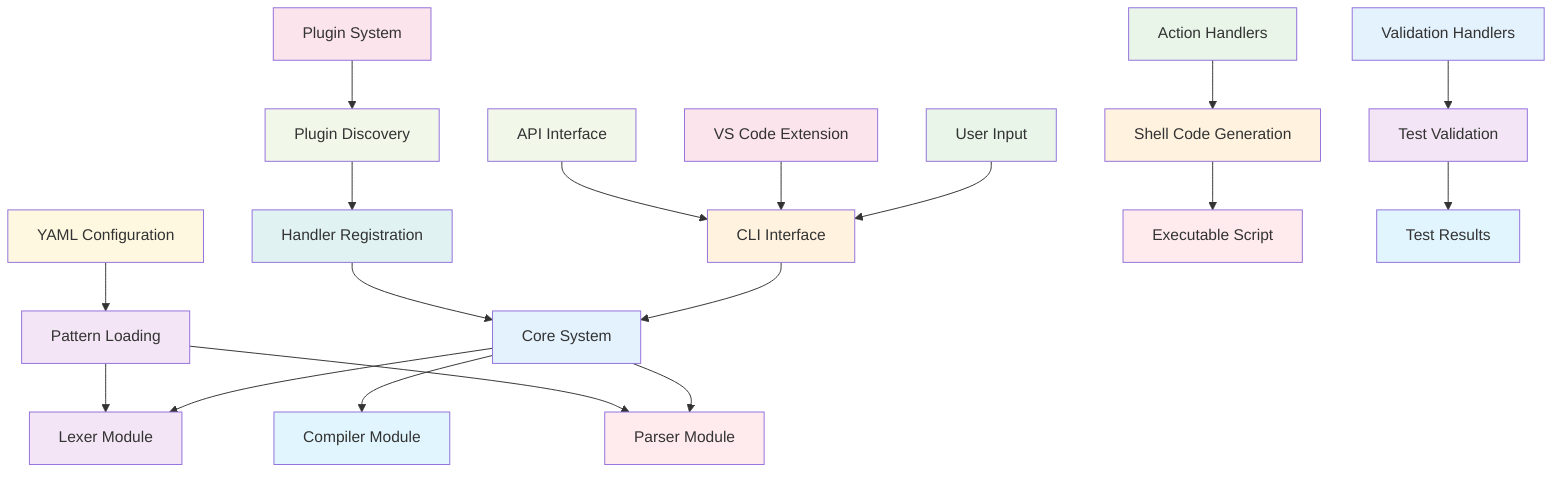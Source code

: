 graph TD
    A[User Input] --> B[CLI Interface]
    B --> C[Core System]
    
    C --> D[Lexer Module]
    C --> E[Parser Module]
    C --> F[Compiler Module]
    
    G[Plugin System] --> H[Plugin Discovery]
    H --> I[Handler Registration]
    I --> C
    
    J[YAML Configuration] --> K[Pattern Loading]
    K --> D
    K --> E
    
    L[Action Handlers] --> M[Shell Code Generation]
    N[Validation Handlers] --> O[Test Validation]
    
    M --> P[Executable Script]
    O --> Q[Test Results]
    
    R[VS Code Extension] --> B
    S[API Interface] --> B
    
    style A fill:#e8f5e8
    style B fill:#fff3e0
    style C fill:#e3f2fd
    style D fill:#f3e5f5
    style E fill:#ffebee
    style F fill:#e1f5fe
    style G fill:#fce4ec
    style H fill:#f1f8e9
    style I fill:#e0f2f1
    style J fill:#fff8e1
    style K fill:#f3e5f5
    style L fill:#e8f5e8
    style M fill:#fff3e0
    style N fill:#e3f2fd
    style O fill:#f3e5f5
    style P fill:#ffebee
    style Q fill:#e1f5fe
    style R fill:#fce4ec
    style S fill:#f1f8e9
